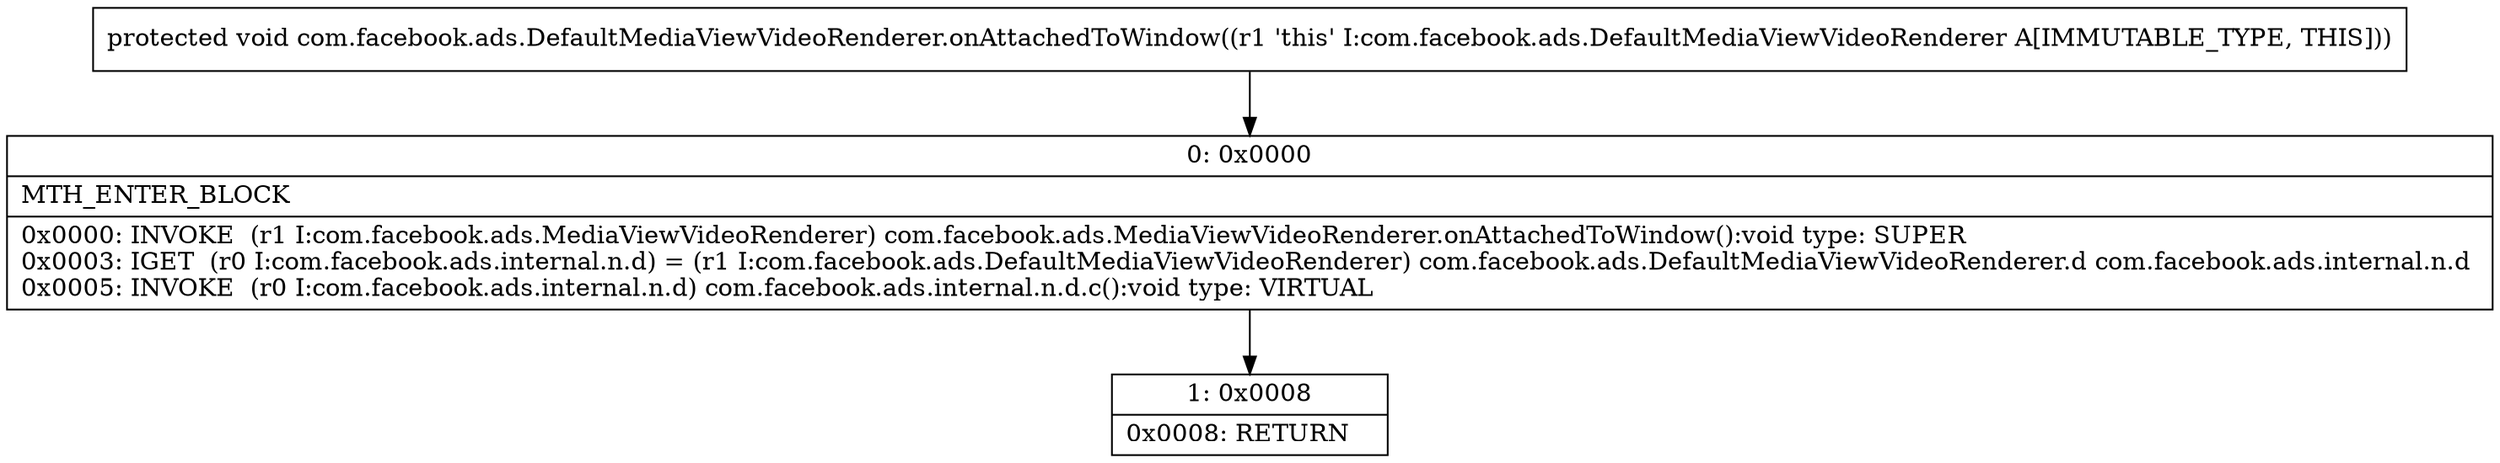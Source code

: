 digraph "CFG forcom.facebook.ads.DefaultMediaViewVideoRenderer.onAttachedToWindow()V" {
Node_0 [shape=record,label="{0\:\ 0x0000|MTH_ENTER_BLOCK\l|0x0000: INVOKE  (r1 I:com.facebook.ads.MediaViewVideoRenderer) com.facebook.ads.MediaViewVideoRenderer.onAttachedToWindow():void type: SUPER \l0x0003: IGET  (r0 I:com.facebook.ads.internal.n.d) = (r1 I:com.facebook.ads.DefaultMediaViewVideoRenderer) com.facebook.ads.DefaultMediaViewVideoRenderer.d com.facebook.ads.internal.n.d \l0x0005: INVOKE  (r0 I:com.facebook.ads.internal.n.d) com.facebook.ads.internal.n.d.c():void type: VIRTUAL \l}"];
Node_1 [shape=record,label="{1\:\ 0x0008|0x0008: RETURN   \l}"];
MethodNode[shape=record,label="{protected void com.facebook.ads.DefaultMediaViewVideoRenderer.onAttachedToWindow((r1 'this' I:com.facebook.ads.DefaultMediaViewVideoRenderer A[IMMUTABLE_TYPE, THIS])) }"];
MethodNode -> Node_0;
Node_0 -> Node_1;
}

